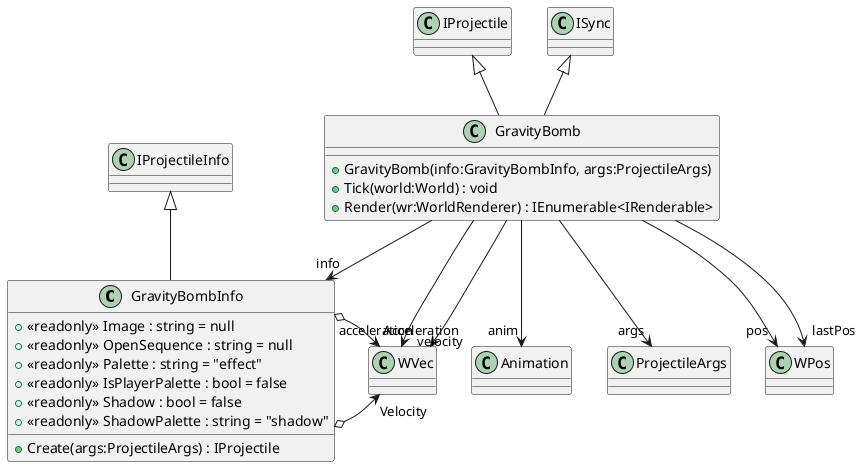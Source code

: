 @startuml
class GravityBombInfo {
    + <<readonly>> Image : string = null
    + <<readonly>> OpenSequence : string = null
    + <<readonly>> Palette : string = "effect"
    + <<readonly>> IsPlayerPalette : bool = false
    + <<readonly>> Shadow : bool = false
    + <<readonly>> ShadowPalette : string = "shadow"
    + Create(args:ProjectileArgs) : IProjectile
}
class GravityBomb {
    + GravityBomb(info:GravityBombInfo, args:ProjectileArgs)
    + Tick(world:World) : void
    + Render(wr:WorldRenderer) : IEnumerable<IRenderable>
}
IProjectileInfo <|-- GravityBombInfo
GravityBombInfo o-> "Velocity" WVec
GravityBombInfo o-> "Acceleration" WVec
IProjectile <|-- GravityBomb
ISync <|-- GravityBomb
GravityBomb --> "info" GravityBombInfo
GravityBomb --> "anim" Animation
GravityBomb --> "args" ProjectileArgs
GravityBomb --> "acceleration" WVec
GravityBomb --> "velocity" WVec
GravityBomb --> "pos" WPos
GravityBomb --> "lastPos" WPos
@enduml
